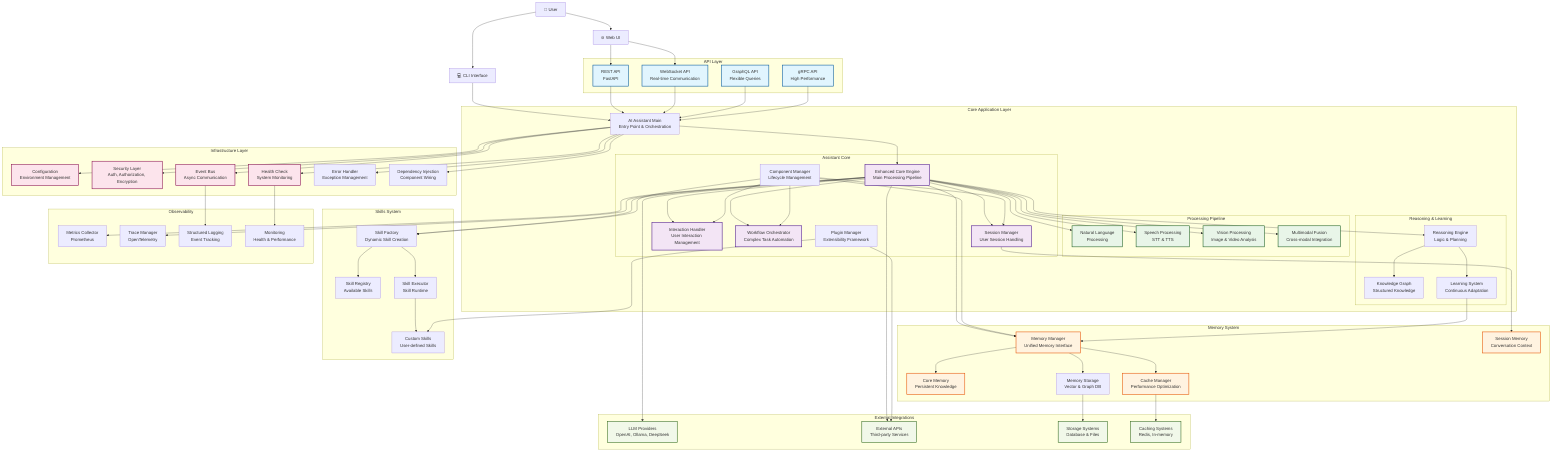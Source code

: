 graph TB
    %% External Interfaces
    User[👤 User]
    WebUI[🌐 Web UI]
    CLI[💻 CLI Interface]
    
    %% API Layer
    subgraph "API Layer"
        RestAPI[REST API<br/>FastAPI]
        WebSocketAPI[WebSocket API<br/>Real-time Communication]
        GraphQLAPI[GraphQL API<br/>Flexible Queries]
        gRPCAPI[gRPC API<br/>High Performance]
    end
    
    %% Core Application
    subgraph "Core Application Layer"
        MainApp[AI Assistant Main<br/>Entry Point & Orchestration]
        
        subgraph "Assistant Core"
            CoreEngine[Enhanced Core Engine<br/>Main Processing Pipeline]
            SessionManager[Session Manager<br/>User Session Handling]
            InteractionHandler[Interaction Handler<br/>User Interaction Management]
            WorkflowOrchestrator[Workflow Orchestrator<br/>Complex Task Automation]
            ComponentManager[Component Manager<br/>Lifecycle Management]
            PluginManager[Plugin Manager<br/>Extensibility Framework]
        end
        
        subgraph "Processing Pipeline"
            NLPProcessor[Natural Language<br/>Processing]
            SpeechProcessor[Speech Processing<br/>STT & TTS]
            VisionProcessor[Vision Processing<br/>Image & Video Analysis]
            MultimodalProcessor[Multimodal Fusion<br/>Cross-modal Integration]
        end
        
        subgraph "Reasoning & Learning"
            ReasoningEngine[Reasoning Engine<br/>Logic & Planning]
            KnowledgeGraph[Knowledge Graph<br/>Structured Knowledge]
            LearningSystem[Learning System<br/>Continuous Adaptation]
        end
    end
    
    %% Memory System
    subgraph "Memory System"
        MemoryManager[Memory Manager<br/>Unified Memory Interface]
        CoreMemory[Core Memory<br/>Persistent Knowledge]
        SessionMemory[Session Memory<br/>Conversation Context]
        CacheManager[Cache Manager<br/>Performance Optimization]
        MemoryStorage[Memory Storage<br/>Vector & Graph DB]
    end
    
    %% Skills System
    subgraph "Skills System"
        SkillFactory[Skill Factory<br/>Dynamic Skill Creation]
        SkillRegistry[Skill Registry<br/>Available Skills]
        SkillExecutor[Skill Executor<br/>Skill Runtime]
        CustomSkills[Custom Skills<br/>User-defined Skills]
    end
    
    %% External Integrations
    subgraph "External Integrations"
        LLMProviders[LLM Providers<br/>OpenAI, Ollama, DeepSeek]
        ExternalAPIs[External APIs<br/>Third-party Services]
        StorageSystems[Storage Systems<br/>Database & Files]
        CachingSystems[Caching Systems<br/>Redis, In-memory]
    end
    
    %% Infrastructure
    subgraph "Infrastructure Layer"
        ConfigManager[Configuration<br/>Environment Management]
        SecurityLayer[Security Layer<br/>Auth, Authorization, Encryption]
        EventBus[Event Bus<br/>Async Communication]
        HealthCheck[Health Check<br/>System Monitoring]
        ErrorHandler[Error Handler<br/>Exception Management]
        DependencyInjection[Dependency Injection<br/>Component Wiring]
    end
    
    %% Observability
    subgraph "Observability"
        MetricsCollector[Metrics Collector<br/>Prometheus]
        TraceManager[Trace Manager<br/>OpenTelemetry]
        Logger[Structured Logging<br/>Event Tracking]
        Monitoring[Monitoring<br/>Health & Performance]
    end
    
    %% User Flow
    User --> WebUI
    User --> CLI
    WebUI --> RestAPI
    WebUI --> WebSocketAPI
    CLI --> MainApp
    
    %% API Flow
    RestAPI --> MainApp
    WebSocketAPI --> MainApp
    GraphQLAPI --> MainApp
    gRPCAPI --> MainApp
    
    %% Core Processing Flow
    MainApp --> CoreEngine
    CoreEngine --> SessionManager
    CoreEngine --> InteractionHandler
    CoreEngine --> WorkflowOrchestrator
    
    %% Processing Pipeline
    CoreEngine --> NLPProcessor
    CoreEngine --> SpeechProcessor
    CoreEngine --> VisionProcessor
    CoreEngine --> MultimodalProcessor
    
    %% Memory Integration
    CoreEngine --> MemoryManager
    SessionManager --> SessionMemory
    MemoryManager --> CoreMemory
    MemoryManager --> CacheManager
    MemoryManager --> MemoryStorage
    
    %% Skills Integration
    CoreEngine --> SkillFactory
    SkillFactory --> SkillRegistry
    SkillFactory --> SkillExecutor
    SkillExecutor --> CustomSkills
    
    %% External Integrations
    CoreEngine --> LLMProviders
    CoreEngine --> ExternalAPIs
    MemoryStorage --> StorageSystems
    CacheManager --> CachingSystems
    
    %% Infrastructure Support
    MainApp --> ConfigManager
    MainApp --> SecurityLayer
    MainApp --> EventBus
    MainApp --> HealthCheck
    MainApp --> ErrorHandler
    MainApp --> DependencyInjection
    
    %% Observability
    CoreEngine --> MetricsCollector
    CoreEngine --> TraceManager
    EventBus --> Logger
    HealthCheck --> Monitoring
    
    %% Component Management
    ComponentManager --> SessionManager
    ComponentManager --> InteractionHandler
    ComponentManager --> WorkflowOrchestrator
    ComponentManager --> MemoryManager
    ComponentManager --> SkillFactory
    
    %% Plugin System
    PluginManager --> CustomSkills
    PluginManager --> ExternalAPIs
    
    %% Reasoning Integration
    CoreEngine --> ReasoningEngine
    ReasoningEngine --> KnowledgeGraph
    ReasoningEngine --> LearningSystem
    LearningSystem --> MemoryManager
    
    %% Technology Stack Labels
    classDef apiTech fill:#e1f5fe,stroke:#01579b,stroke-width:2px
    classDef coreTech fill:#f3e5f5,stroke:#4a148c,stroke-width:2px
    classDef processingTech fill:#e8f5e8,stroke:#1b5e20,stroke-width:2px
    classDef memoryTech fill:#fff3e0,stroke:#e65100,stroke-width:2px
    classDef infraTech fill:#fce4ec,stroke:#880e4f,stroke-width:2px
    classDef externalTech fill:#f1f8e9,stroke:#33691e,stroke-width:2px
    
    class RestAPI,WebSocketAPI,GraphQLAPI,gRPCAPI apiTech
    class CoreEngine,SessionManager,InteractionHandler,WorkflowOrchestrator coreTech
    class NLPProcessor,SpeechProcessor,VisionProcessor,MultimodalProcessor processingTech
    class MemoryManager,CoreMemory,SessionMemory,CacheManager memoryTech
    class ConfigManager,SecurityLayer,EventBus,HealthCheck infraTech
    class LLMProviders,ExternalAPIs,StorageSystems,CachingSystems externalTech